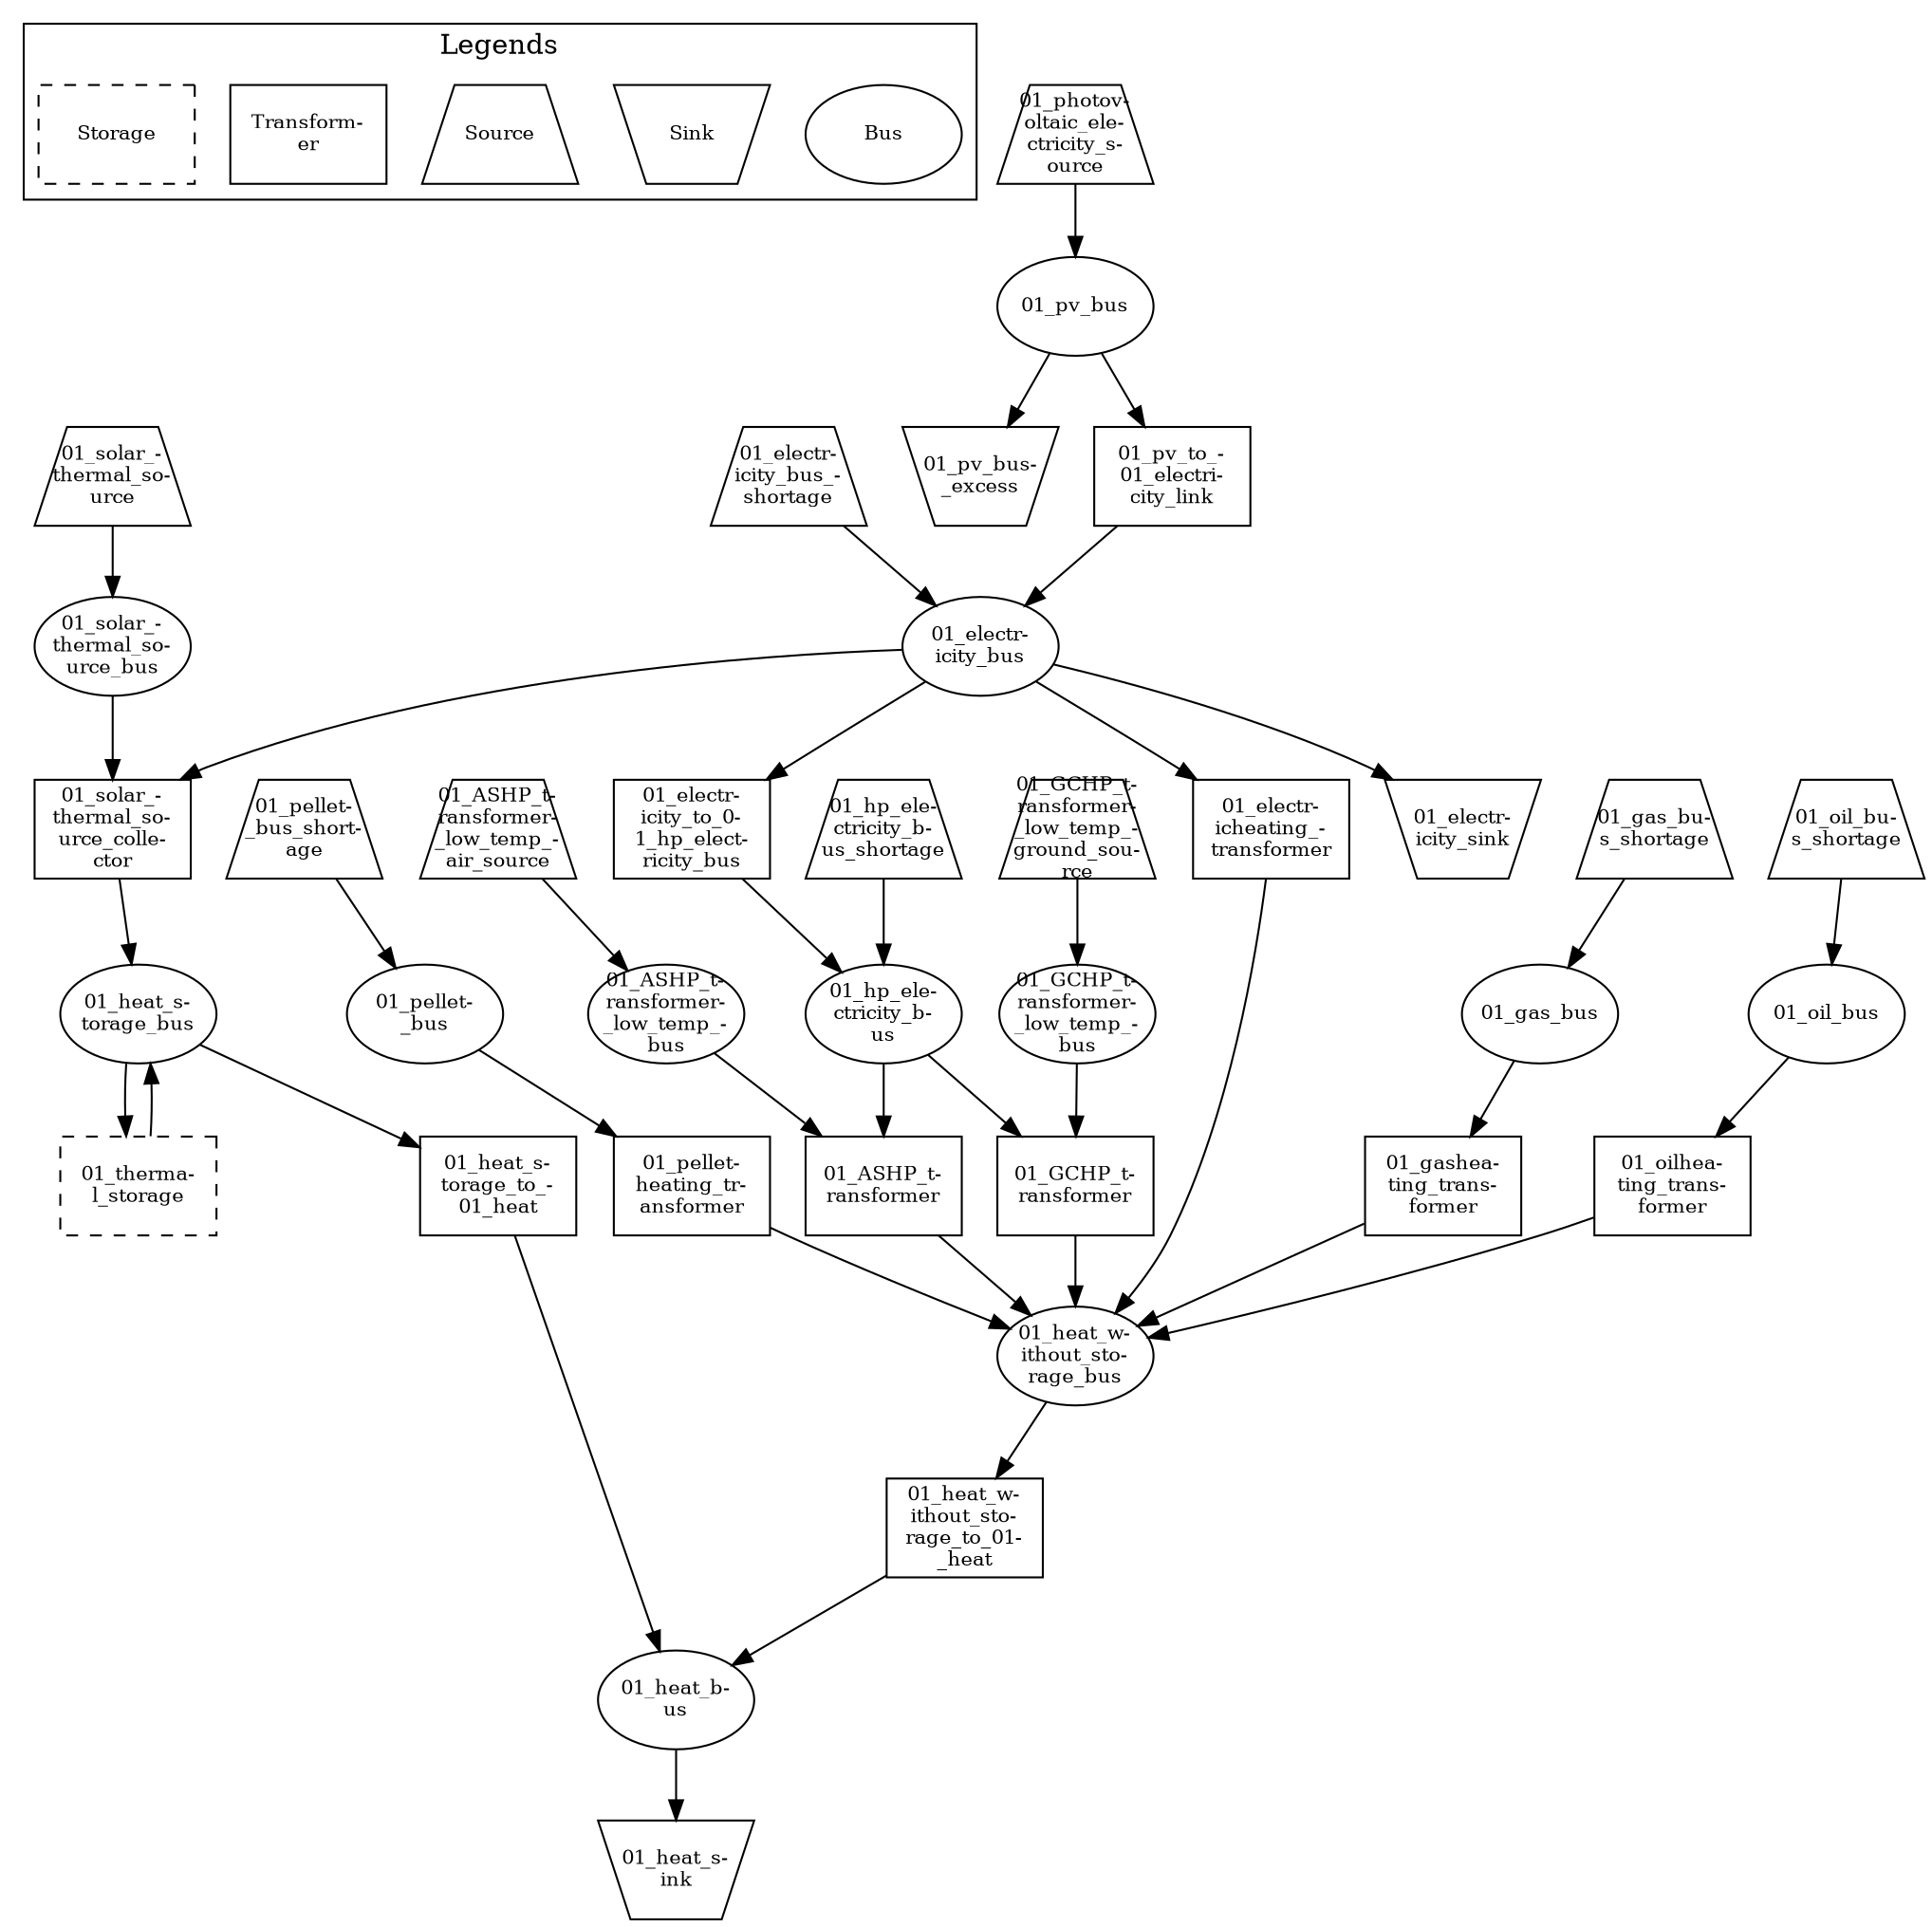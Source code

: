 digraph {
	subgraph cluster_1 {
		color=black
		label=Legends
		Bus [fixedsize=shape fontsize=10 height=0.7 shape=ellipse style="" width=1.1]
		Sink [fixedsize=shape fontsize=10 height=0.7 shape=invtrapezium style="" width=1.1]
		Source [fixedsize=shape fontsize=10 height=0.7 shape=trapezium style="" width=1.1]
		"Transform-
er" [fixedsize=shape fontsize=10 height=0.7 shape=rectangle style="" width=1.1]
		Storage [fixedsize=shape fontsize=10 height=0.7 shape=rectangle style=dashed width=1.1]
	}
	"01_electr-
icity_bus" [fixedsize=shape fontsize=10 height=0.7 shape=ellipse style="" width=1.1]
	"01_electr-
icity_bus_-
shortage" [fixedsize=shape fontsize=10 height=0.7 shape=trapezium style="" width=1.1]
	"01_heat_b-
us" [fixedsize=shape fontsize=10 height=0.7 shape=ellipse style="" width=1.1]
	"01_gas_bus" [fixedsize=shape fontsize=10 height=0.7 shape=ellipse style="" width=1.1]
	"01_gas_bu-
s_shortage" [fixedsize=shape fontsize=10 height=0.7 shape=trapezium style="" width=1.1]
	"01_pellet-
_bus" [fixedsize=shape fontsize=10 height=0.7 shape=ellipse style="" width=1.1]
	"01_pellet-
_bus_short-
age" [fixedsize=shape fontsize=10 height=0.7 shape=trapezium style="" width=1.1]
	"01_oil_bus" [fixedsize=shape fontsize=10 height=0.7 shape=ellipse style="" width=1.1]
	"01_oil_bu-
s_shortage" [fixedsize=shape fontsize=10 height=0.7 shape=trapezium style="" width=1.1]
	"01_pv_bus" [fixedsize=shape fontsize=10 height=0.7 shape=ellipse style="" width=1.1]
	"01_pv_bus-
_excess" [fixedsize=shape fontsize=10 height=0.7 shape=invtrapezium style="" width=1.1]
	"01_hp_ele-
ctricity_b-
us" [fixedsize=shape fontsize=10 height=0.7 shape=ellipse style="" width=1.1]
	"01_hp_ele-
ctricity_b-
us_shortage" [fixedsize=shape fontsize=10 height=0.7 shape=trapezium style="" width=1.1]
	"01_heat_s-
torage_bus" [fixedsize=shape fontsize=10 height=0.7 shape=ellipse style="" width=1.1]
	"01_heat_w-
ithout_sto-
rage_bus" [fixedsize=shape fontsize=10 height=0.7 shape=ellipse style="" width=1.1]
	"01_pv_to_-
01_electri-
city_link" [fixedsize=shape fontsize=10 height=0.7 shape=rectangle style="" width=1.1]
	"01_therma-
l_storage" [fixedsize=shape fontsize=10 height=0.7 shape=rectangle style=dashed width=1.1]
	"01_electr-
icity_to_0-
1_hp_elect-
ricity_bus" [fixedsize=shape fontsize=10 height=0.7 shape=rectangle style="" width=1.1]
	"01_heat_w-
ithout_sto-
rage_to_01-
_heat" [fixedsize=shape fontsize=10 height=0.7 shape=rectangle style="" width=1.1]
	"01_heat_s-
torage_to_-
01_heat" [fixedsize=shape fontsize=10 height=0.7 shape=rectangle style="" width=1.1]
	"01_electr-
icity_sink" [fixedsize=shape fontsize=10 height=0.7 shape=invtrapezium style="" width=1.1]
	"01_heat_s-
ink" [fixedsize=shape fontsize=10 height=0.7 shape=invtrapezium style="" width=1.1]
	"01_gashea-
ting_trans-
former" [fixedsize=shape fontsize=10 height=0.7 shape=rectangle style="" width=1.1]
	"01_oilhea-
ting_trans-
former" [fixedsize=shape fontsize=10 height=0.7 shape=rectangle style="" width=1.1]
	"01_electr-
icheating_-
transformer" [fixedsize=shape fontsize=10 height=0.7 shape=rectangle style="" width=1.1]
	"01_pellet-
heating_tr-
ansformer" [fixedsize=shape fontsize=10 height=0.7 shape=rectangle style="" width=1.1]
	"01_GCHP_t-
ransformer-
_low_temp_-
bus" [fixedsize=shape fontsize=10 height=0.7 shape=ellipse style="" width=1.1]
	"01_GCHP_t-
ransformer-
_low_temp_-
ground_sou-
rce" [fixedsize=shape fontsize=10 height=0.7 shape=trapezium style="" width=1.1]
	"01_GCHP_t-
ransformer" [fixedsize=shape fontsize=10 height=0.7 shape=rectangle style="" width=1.1]
	"01_ASHP_t-
ransformer-
_low_temp_-
bus" [fixedsize=shape fontsize=10 height=0.7 shape=ellipse style="" width=1.1]
	"01_ASHP_t-
ransformer-
_low_temp_-
air_source" [fixedsize=shape fontsize=10 height=0.7 shape=trapezium style="" width=1.1]
	"01_ASHP_t-
ransformer" [fixedsize=shape fontsize=10 height=0.7 shape=rectangle style="" width=1.1]
	"01_photov-
oltaic_ele-
ctricity_s-
ource" [fixedsize=shape fontsize=10 height=0.7 shape=trapezium style="" width=1.1]
	"01_solar_-
thermal_so-
urce_bus" [fixedsize=shape fontsize=10 height=0.7 shape=ellipse style="" width=1.1]
	"01_solar_-
thermal_so-
urce" [fixedsize=shape fontsize=10 height=0.7 shape=trapezium style="" width=1.1]
	"01_solar_-
thermal_so-
urce_colle-
ctor" [fixedsize=shape fontsize=10 height=0.7 shape=rectangle style="" width=1.1]
	"01_pv_to_-
01_electri-
city_link" -> "01_electr-
icity_bus"
	"01_electr-
icity_bus_-
shortage" -> "01_electr-
icity_bus"
	"01_electr-
icity_bus" -> "01_electr-
icheating_-
transformer"
	"01_electr-
icity_bus" -> "01_electr-
icity_sink"
	"01_electr-
icity_bus" -> "01_electr-
icity_to_0-
1_hp_elect-
ricity_bus"
	"01_electr-
icity_bus" -> "01_solar_-
thermal_so-
urce_colle-
ctor"
	"01_heat_s-
torage_to_-
01_heat" -> "01_heat_b-
us"
	"01_heat_w-
ithout_sto-
rage_to_01-
_heat" -> "01_heat_b-
us"
	"01_heat_b-
us" -> "01_heat_s-
ink"
	"01_gas_bu-
s_shortage" -> "01_gas_bus"
	"01_gas_bus" -> "01_gashea-
ting_trans-
former"
	"01_pellet-
_bus_short-
age" -> "01_pellet-
_bus"
	"01_pellet-
_bus" -> "01_pellet-
heating_tr-
ansformer"
	"01_oil_bu-
s_shortage" -> "01_oil_bus"
	"01_oil_bus" -> "01_oilhea-
ting_trans-
former"
	"01_photov-
oltaic_ele-
ctricity_s-
ource" -> "01_pv_bus"
	"01_pv_bus" -> "01_pv_bus-
_excess"
	"01_pv_bus" -> "01_pv_to_-
01_electri-
city_link"
	"01_electr-
icity_to_0-
1_hp_elect-
ricity_bus" -> "01_hp_ele-
ctricity_b-
us"
	"01_hp_ele-
ctricity_b-
us_shortage" -> "01_hp_ele-
ctricity_b-
us"
	"01_hp_ele-
ctricity_b-
us" -> "01_GCHP_t-
ransformer"
	"01_hp_ele-
ctricity_b-
us" -> "01_ASHP_t-
ransformer"
	"01_solar_-
thermal_so-
urce_colle-
ctor" -> "01_heat_s-
torage_bus"
	"01_therma-
l_storage" -> "01_heat_s-
torage_bus"
	"01_heat_s-
torage_bus" -> "01_therma-
l_storage"
	"01_heat_s-
torage_bus" -> "01_heat_s-
torage_to_-
01_heat"
	"01_gashea-
ting_trans-
former" -> "01_heat_w-
ithout_sto-
rage_bus"
	"01_pellet-
heating_tr-
ansformer" -> "01_heat_w-
ithout_sto-
rage_bus"
	"01_electr-
icheating_-
transformer" -> "01_heat_w-
ithout_sto-
rage_bus"
	"01_GCHP_t-
ransformer" -> "01_heat_w-
ithout_sto-
rage_bus"
	"01_oilhea-
ting_trans-
former" -> "01_heat_w-
ithout_sto-
rage_bus"
	"01_ASHP_t-
ransformer" -> "01_heat_w-
ithout_sto-
rage_bus"
	"01_heat_w-
ithout_sto-
rage_bus" -> "01_heat_w-
ithout_sto-
rage_to_01-
_heat"
	"01_GCHP_t-
ransformer-
_low_temp_-
ground_sou-
rce" -> "01_GCHP_t-
ransformer-
_low_temp_-
bus"
	"01_GCHP_t-
ransformer-
_low_temp_-
bus" -> "01_GCHP_t-
ransformer"
	"01_ASHP_t-
ransformer-
_low_temp_-
air_source" -> "01_ASHP_t-
ransformer-
_low_temp_-
bus"
	"01_ASHP_t-
ransformer-
_low_temp_-
bus" -> "01_ASHP_t-
ransformer"
	"01_solar_-
thermal_so-
urce" -> "01_solar_-
thermal_so-
urce_bus"
	"01_solar_-
thermal_so-
urce_bus" -> "01_solar_-
thermal_so-
urce_colle-
ctor"
}
